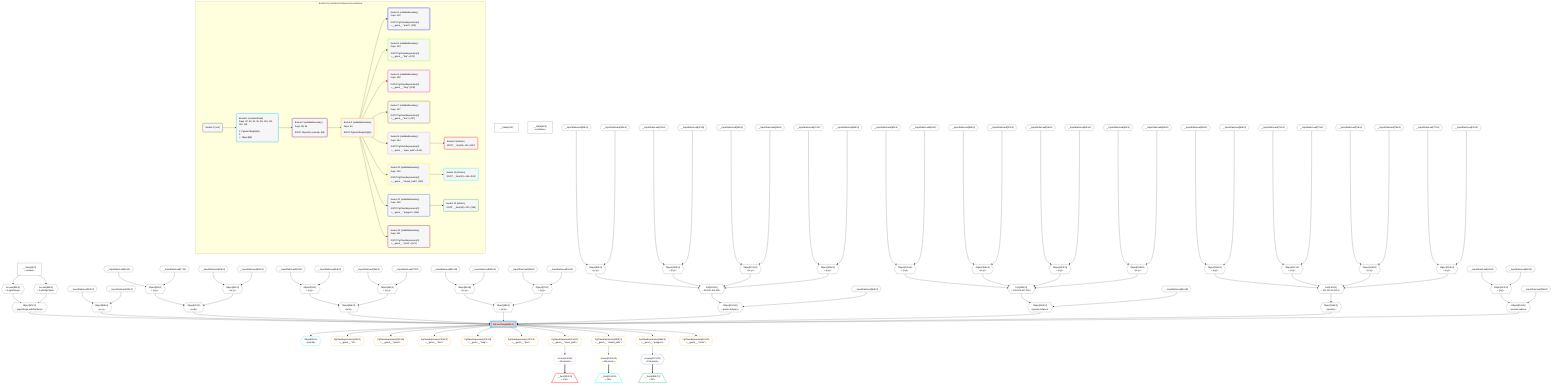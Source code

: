 %%{init: {'themeVariables': { 'fontSize': '12px'}}}%%
graph TD
    classDef path fill:#eee,stroke:#000,color:#000
    classDef plan fill:#fff,stroke-width:1px,color:#000
    classDef itemplan fill:#fff,stroke-width:2px,color:#000
    classDef unbatchedplan fill:#dff,stroke-width:1px,color:#000
    classDef sideeffectplan fill:#fcc,stroke-width:2px,color:#000
    classDef bucket fill:#f6f6f6,color:#000,stroke-width:2px,text-align:left


    %% define steps
    __Value0["__Value[0∈0]"]:::plan
    __Value3["__Value[3∈0]<br />ᐸcontextᐳ"]:::plan
    __Value5["__Value[5∈0]<br />ᐸrootValueᐳ"]:::plan
    __InputStaticLeaf12{{"__InputStaticLeaf[12∈0]"}}:::plan
    __InputStaticLeaf13{{"__InputStaticLeaf[13∈0]"}}:::plan
    __InputStaticLeaf16{{"__InputStaticLeaf[16∈0]"}}:::plan
    __InputStaticLeaf17{{"__InputStaticLeaf[17∈0]"}}:::plan
    __InputStaticLeaf19{{"__InputStaticLeaf[19∈0]"}}:::plan
    __InputStaticLeaf20{{"__InputStaticLeaf[20∈0]"}}:::plan
    __InputStaticLeaf23{{"__InputStaticLeaf[23∈0]"}}:::plan
    __InputStaticLeaf24{{"__InputStaticLeaf[24∈0]"}}:::plan
    __InputStaticLeaf26{{"__InputStaticLeaf[26∈0]"}}:::plan
    __InputStaticLeaf27{{"__InputStaticLeaf[27∈0]"}}:::plan
    __InputStaticLeaf30{{"__InputStaticLeaf[30∈0]"}}:::plan
    __InputStaticLeaf31{{"__InputStaticLeaf[31∈0]"}}:::plan
    __InputStaticLeaf33{{"__InputStaticLeaf[33∈0]"}}:::plan
    __InputStaticLeaf34{{"__InputStaticLeaf[34∈0]"}}:::plan
    __InputStaticLeaf38{{"__InputStaticLeaf[38∈0]"}}:::plan
    __InputStaticLeaf39{{"__InputStaticLeaf[39∈0]"}}:::plan
    __InputStaticLeaf41{{"__InputStaticLeaf[41∈0]"}}:::plan
    __InputStaticLeaf42{{"__InputStaticLeaf[42∈0]"}}:::plan
    __InputStaticLeaf44{{"__InputStaticLeaf[44∈0]"}}:::plan
    __InputStaticLeaf45{{"__InputStaticLeaf[45∈0]"}}:::plan
    __InputStaticLeaf47{{"__InputStaticLeaf[47∈0]"}}:::plan
    __InputStaticLeaf48{{"__InputStaticLeaf[48∈0]"}}:::plan
    __InputStaticLeaf49{{"__InputStaticLeaf[49∈0]"}}:::plan
    __InputStaticLeaf53{{"__InputStaticLeaf[53∈0]"}}:::plan
    __InputStaticLeaf54{{"__InputStaticLeaf[54∈0]"}}:::plan
    __InputStaticLeaf56{{"__InputStaticLeaf[56∈0]"}}:::plan
    __InputStaticLeaf57{{"__InputStaticLeaf[57∈0]"}}:::plan
    __InputStaticLeaf59{{"__InputStaticLeaf[59∈0]"}}:::plan
    __InputStaticLeaf60{{"__InputStaticLeaf[60∈0]"}}:::plan
    __InputStaticLeaf62{{"__InputStaticLeaf[62∈0]"}}:::plan
    __InputStaticLeaf63{{"__InputStaticLeaf[63∈0]"}}:::plan
    __InputStaticLeaf64{{"__InputStaticLeaf[64∈0]"}}:::plan
    __InputStaticLeaf68{{"__InputStaticLeaf[68∈0]"}}:::plan
    __InputStaticLeaf69{{"__InputStaticLeaf[69∈0]"}}:::plan
    __InputStaticLeaf71{{"__InputStaticLeaf[71∈0]"}}:::plan
    __InputStaticLeaf72{{"__InputStaticLeaf[72∈0]"}}:::plan
    __InputStaticLeaf74{{"__InputStaticLeaf[74∈0]"}}:::plan
    __InputStaticLeaf75{{"__InputStaticLeaf[75∈0]"}}:::plan
    __InputStaticLeaf77{{"__InputStaticLeaf[77∈0]"}}:::plan
    __InputStaticLeaf78{{"__InputStaticLeaf[78∈0]"}}:::plan
    __InputStaticLeaf81{{"__InputStaticLeaf[81∈0]"}}:::plan
    __InputStaticLeaf82{{"__InputStaticLeaf[82∈0]"}}:::plan
    __InputStaticLeaf83{{"__InputStaticLeaf[83∈0]"}}:::plan
    Access85{{"Access[85∈0]<br />ᐸ3.pgSettingsᐳ"}}:::plan
    Access86{{"Access[86∈0]<br />ᐸ3.withPgClientᐳ"}}:::plan
    Object87{{"Object[87∈0]<br />ᐸ{pgSettings,withPgClient}ᐳ"}}:::plan
    Object89{{"Object[89∈0]<br />ᐸ{x,y}ᐳ"}}:::plan
    Object90{{"Object[90∈0]<br />ᐸ{x,y}ᐳ"}}:::plan
    Object91{{"Object[91∈0]<br />ᐸ{x,y}ᐳ"}}:::plan
    Object92{{"Object[92∈0]<br />ᐸ{a,b}ᐳ"}}:::plan
    Object93{{"Object[93∈0]<br />ᐸ{x,y}ᐳ"}}:::plan
    Object94{{"Object[94∈0]<br />ᐸ{x,y}ᐳ"}}:::plan
    Object95{{"Object[95∈0]<br />ᐸ{a,b}ᐳ"}}:::plan
    Object96{{"Object[96∈0]<br />ᐸ{x,y}ᐳ"}}:::plan
    Object97{{"Object[97∈0]<br />ᐸ{x,y}ᐳ"}}:::plan
    Object98{{"Object[98∈0]<br />ᐸ{a,b}ᐳ"}}:::plan
    Object99{{"Object[99∈0]<br />ᐸ{x,y}ᐳ"}}:::plan
    Object100{{"Object[100∈0]<br />ᐸ{x,y}ᐳ"}}:::plan
    Object101{{"Object[101∈0]<br />ᐸ{x,y}ᐳ"}}:::plan
    Object102{{"Object[102∈0]<br />ᐸ{x,y}ᐳ"}}:::plan
    List103{{"List[103∈0]<br />ᐸ99,100,101,102ᐳ"}}:::plan
    Object104{{"Object[104∈0]<br />ᐸ{points,isOpen}ᐳ"}}:::plan
    Object105{{"Object[105∈0]<br />ᐸ{x,y}ᐳ"}}:::plan
    Object106{{"Object[106∈0]<br />ᐸ{x,y}ᐳ"}}:::plan
    Object107{{"Object[107∈0]<br />ᐸ{x,y}ᐳ"}}:::plan
    Object108{{"Object[108∈0]<br />ᐸ{x,y}ᐳ"}}:::plan
    List109{{"List[109∈0]<br />ᐸ105,106,107,108ᐳ"}}:::plan
    Object110{{"Object[110∈0]<br />ᐸ{points,isOpen}ᐳ"}}:::plan
    Object111{{"Object[111∈0]<br />ᐸ{x,y}ᐳ"}}:::plan
    Object112{{"Object[112∈0]<br />ᐸ{x,y}ᐳ"}}:::plan
    Object113{{"Object[113∈0]<br />ᐸ{x,y}ᐳ"}}:::plan
    Object114{{"Object[114∈0]<br />ᐸ{x,y}ᐳ"}}:::plan
    List115{{"List[115∈0]<br />ᐸ111,112,113,114ᐳ"}}:::plan
    Object116{{"Object[116∈0]<br />ᐸ{points}ᐳ"}}:::plan
    Object117{{"Object[117∈0]<br />ᐸ{x,y}ᐳ"}}:::plan
    Object118{{"Object[118∈0]<br />ᐸ{center,radius}ᐳ"}}:::plan
    PgInsertSingle84[["PgInsertSingle[84∈1]"]]:::sideeffectplan
    Object88{{"Object[88∈1]<br />ᐸ{result}ᐳ"}}:::plan
    PgClassExpression119{{"PgClassExpression[119∈3]<br />ᐸ__geom__.”id”ᐳ"}}:::plan
    PgClassExpression120{{"PgClassExpression[120∈3]<br />ᐸ__geom__.”point”ᐳ"}}:::plan
    PgClassExpression123{{"PgClassExpression[123∈3]<br />ᐸ__geom__.”line”ᐳ"}}:::plan
    PgClassExpression130{{"PgClassExpression[130∈3]<br />ᐸ__geom__.”lseg”ᐳ"}}:::plan
    PgClassExpression137{{"PgClassExpression[137∈3]<br />ᐸ__geom__.”box”ᐳ"}}:::plan
    PgClassExpression144{{"PgClassExpression[144∈3]<br />ᐸ__geom__.”open_path”ᐳ"}}:::plan
    Access146{{"Access[146∈8]<br />ᐸ144.pointsᐳ"}}:::plan
    __Item147[/"__Item[147∈9]<br />ᐸ146ᐳ"\]:::itemplan
    PgClassExpression150{{"PgClassExpression[150∈3]<br />ᐸ__geom__.”closed_path”ᐳ"}}:::plan
    Access152{{"Access[152∈10]<br />ᐸ150.pointsᐳ"}}:::plan
    __Item153[/"__Item[153∈11]<br />ᐸ152ᐳ"\]:::itemplan
    PgClassExpression156{{"PgClassExpression[156∈3]<br />ᐸ__geom__.”polygon”ᐳ"}}:::plan
    Access157{{"Access[157∈12]<br />ᐸ156.pointsᐳ"}}:::plan
    __Item158[/"__Item[158∈13]<br />ᐸ157ᐳ"\]:::itemplan
    PgClassExpression161{{"PgClassExpression[161∈3]<br />ᐸ__geom__.”circle”ᐳ"}}:::plan

    %% plan dependencies
    __Value3 --> Access85
    __Value3 --> Access86
    Access85 & Access86 --> Object87
    __InputStaticLeaf12 & __InputStaticLeaf13 --> Object89
    __InputStaticLeaf16 & __InputStaticLeaf17 --> Object90
    __InputStaticLeaf19 & __InputStaticLeaf20 --> Object91
    Object90 & Object91 --> Object92
    __InputStaticLeaf23 & __InputStaticLeaf24 --> Object93
    __InputStaticLeaf26 & __InputStaticLeaf27 --> Object94
    Object93 & Object94 --> Object95
    __InputStaticLeaf30 & __InputStaticLeaf31 --> Object96
    __InputStaticLeaf33 & __InputStaticLeaf34 --> Object97
    Object96 & Object97 --> Object98
    __InputStaticLeaf38 & __InputStaticLeaf39 --> Object99
    __InputStaticLeaf41 & __InputStaticLeaf42 --> Object100
    __InputStaticLeaf44 & __InputStaticLeaf45 --> Object101
    __InputStaticLeaf47 & __InputStaticLeaf48 --> Object102
    Object99 & Object100 & Object101 & Object102 --> List103
    List103 & __InputStaticLeaf49 --> Object104
    __InputStaticLeaf53 & __InputStaticLeaf54 --> Object105
    __InputStaticLeaf56 & __InputStaticLeaf57 --> Object106
    __InputStaticLeaf59 & __InputStaticLeaf60 --> Object107
    __InputStaticLeaf62 & __InputStaticLeaf63 --> Object108
    Object105 & Object106 & Object107 & Object108 --> List109
    List109 & __InputStaticLeaf64 --> Object110
    __InputStaticLeaf68 & __InputStaticLeaf69 --> Object111
    __InputStaticLeaf71 & __InputStaticLeaf72 --> Object112
    __InputStaticLeaf74 & __InputStaticLeaf75 --> Object113
    __InputStaticLeaf77 & __InputStaticLeaf78 --> Object114
    Object111 & Object112 & Object113 & Object114 --> List115
    List115 --> Object116
    __InputStaticLeaf81 & __InputStaticLeaf82 --> Object117
    Object117 & __InputStaticLeaf83 --> Object118
    Object87 & Object89 & Object92 & Object95 & Object98 & Object104 & Object110 & Object116 & Object118 --> PgInsertSingle84
    PgInsertSingle84 --> Object88
    PgInsertSingle84 --> PgClassExpression119
    PgInsertSingle84 --> PgClassExpression120
    PgInsertSingle84 --> PgClassExpression123
    PgInsertSingle84 --> PgClassExpression130
    PgInsertSingle84 --> PgClassExpression137
    PgInsertSingle84 --> PgClassExpression144
    PgClassExpression144 --> Access146
    Access146 ==> __Item147
    PgInsertSingle84 --> PgClassExpression150
    PgClassExpression150 --> Access152
    Access152 ==> __Item153
    PgInsertSingle84 --> PgClassExpression156
    PgClassExpression156 --> Access157
    Access157 ==> __Item158
    PgInsertSingle84 --> PgClassExpression161

    subgraph "Buckets for mutations/v4/geometry.mutations"
    Bucket0("Bucket 0 (root)"):::bucket
    classDef bucket0 stroke:#696969
    class Bucket0,__Value0,__Value3,__Value5,__InputStaticLeaf12,__InputStaticLeaf13,__InputStaticLeaf16,__InputStaticLeaf17,__InputStaticLeaf19,__InputStaticLeaf20,__InputStaticLeaf23,__InputStaticLeaf24,__InputStaticLeaf26,__InputStaticLeaf27,__InputStaticLeaf30,__InputStaticLeaf31,__InputStaticLeaf33,__InputStaticLeaf34,__InputStaticLeaf38,__InputStaticLeaf39,__InputStaticLeaf41,__InputStaticLeaf42,__InputStaticLeaf44,__InputStaticLeaf45,__InputStaticLeaf47,__InputStaticLeaf48,__InputStaticLeaf49,__InputStaticLeaf53,__InputStaticLeaf54,__InputStaticLeaf56,__InputStaticLeaf57,__InputStaticLeaf59,__InputStaticLeaf60,__InputStaticLeaf62,__InputStaticLeaf63,__InputStaticLeaf64,__InputStaticLeaf68,__InputStaticLeaf69,__InputStaticLeaf71,__InputStaticLeaf72,__InputStaticLeaf74,__InputStaticLeaf75,__InputStaticLeaf77,__InputStaticLeaf78,__InputStaticLeaf81,__InputStaticLeaf82,__InputStaticLeaf83,Access85,Access86,Object87,Object89,Object90,Object91,Object92,Object93,Object94,Object95,Object96,Object97,Object98,Object99,Object100,Object101,Object102,List103,Object104,Object105,Object106,Object107,Object108,List109,Object110,Object111,Object112,Object113,Object114,List115,Object116,Object117,Object118 bucket0
    Bucket1("Bucket 1 (mutationField)<br />Deps: 87, 89, 92, 95, 98, 104, 110, 116, 118<br /><br />1: PgInsertSingle[84]<br />2: <br />ᐳ: Object[88]"):::bucket
    classDef bucket1 stroke:#00bfff
    class Bucket1,PgInsertSingle84,Object88 bucket1
    Bucket2("Bucket 2 (nullableBoundary)<br />Deps: 88, 84<br /><br />ROOT Object{1}ᐸ{result}ᐳ[88]"):::bucket
    classDef bucket2 stroke:#7f007f
    class Bucket2 bucket2
    Bucket3("Bucket 3 (nullableBoundary)<br />Deps: 84<br /><br />ROOT PgInsertSingle{1}[84]"):::bucket
    classDef bucket3 stroke:#ffa500
    class Bucket3,PgClassExpression119,PgClassExpression120,PgClassExpression123,PgClassExpression130,PgClassExpression137,PgClassExpression144,PgClassExpression150,PgClassExpression156,PgClassExpression161 bucket3
    Bucket4("Bucket 4 (nullableBoundary)<br />Deps: 120<br /><br />ROOT PgClassExpression{3}ᐸ__geom__.”point”ᐳ[120]"):::bucket
    classDef bucket4 stroke:#0000ff
    class Bucket4 bucket4
    Bucket5("Bucket 5 (nullableBoundary)<br />Deps: 123<br /><br />ROOT PgClassExpression{3}ᐸ__geom__.”line”ᐳ[123]"):::bucket
    classDef bucket5 stroke:#7fff00
    class Bucket5 bucket5
    Bucket6("Bucket 6 (nullableBoundary)<br />Deps: 130<br /><br />ROOT PgClassExpression{3}ᐸ__geom__.”lseg”ᐳ[130]"):::bucket
    classDef bucket6 stroke:#ff1493
    class Bucket6 bucket6
    Bucket7("Bucket 7 (nullableBoundary)<br />Deps: 137<br /><br />ROOT PgClassExpression{3}ᐸ__geom__.”box”ᐳ[137]"):::bucket
    classDef bucket7 stroke:#808000
    class Bucket7 bucket7
    Bucket8("Bucket 8 (nullableBoundary)<br />Deps: 144<br /><br />ROOT PgClassExpression{3}ᐸ__geom__.”open_path”ᐳ[144]"):::bucket
    classDef bucket8 stroke:#dda0dd
    class Bucket8,Access146 bucket8
    Bucket9("Bucket 9 (listItem)<br />ROOT __Item{9}ᐸ146ᐳ[147]"):::bucket
    classDef bucket9 stroke:#ff0000
    class Bucket9,__Item147 bucket9
    Bucket10("Bucket 10 (nullableBoundary)<br />Deps: 150<br /><br />ROOT PgClassExpression{3}ᐸ__geom__.”closed_path”ᐳ[150]"):::bucket
    classDef bucket10 stroke:#ffff00
    class Bucket10,Access152 bucket10
    Bucket11("Bucket 11 (listItem)<br />ROOT __Item{11}ᐸ152ᐳ[153]"):::bucket
    classDef bucket11 stroke:#00ffff
    class Bucket11,__Item153 bucket11
    Bucket12("Bucket 12 (nullableBoundary)<br />Deps: 156<br /><br />ROOT PgClassExpression{3}ᐸ__geom__.”polygon”ᐳ[156]"):::bucket
    classDef bucket12 stroke:#4169e1
    class Bucket12,Access157 bucket12
    Bucket13("Bucket 13 (listItem)<br />ROOT __Item{13}ᐸ157ᐳ[158]"):::bucket
    classDef bucket13 stroke:#3cb371
    class Bucket13,__Item158 bucket13
    Bucket14("Bucket 14 (nullableBoundary)<br />Deps: 161<br /><br />ROOT PgClassExpression{3}ᐸ__geom__.”circle”ᐳ[161]"):::bucket
    classDef bucket14 stroke:#a52a2a
    class Bucket14 bucket14
    Bucket0 --> Bucket1
    Bucket1 --> Bucket2
    Bucket2 --> Bucket3
    Bucket3 --> Bucket4 & Bucket5 & Bucket6 & Bucket7 & Bucket8 & Bucket10 & Bucket12 & Bucket14
    Bucket8 --> Bucket9
    Bucket10 --> Bucket11
    Bucket12 --> Bucket13
    end